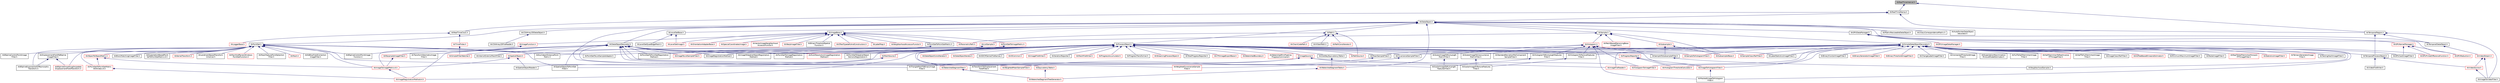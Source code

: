 digraph "itkRealTimeInterval.h"
{
 // LATEX_PDF_SIZE
  edge [fontname="Helvetica",fontsize="10",labelfontname="Helvetica",labelfontsize="10"];
  node [fontname="Helvetica",fontsize="10",shape=record];
  Node1 [label="itkRealTimeInterval.h",height=0.2,width=0.4,color="black", fillcolor="grey75", style="filled", fontcolor="black",tooltip=" "];
  Node1 -> Node2 [dir="back",color="midnightblue",fontsize="10",style="solid",fontname="Helvetica"];
  Node2 [label="itkRealTimeStamp.h",height=0.2,width=0.4,color="black", fillcolor="white", style="filled",URL="$itkRealTimeStamp_8h.html",tooltip=" "];
  Node2 -> Node3 [dir="back",color="midnightblue",fontsize="10",style="solid",fontname="Helvetica"];
  Node3 [label="itkDataObject.h",height=0.2,width=0.4,color="black", fillcolor="white", style="filled",URL="$itkDataObject_8h.html",tooltip=" "];
  Node3 -> Node4 [dir="back",color="midnightblue",fontsize="10",style="solid",fontname="Helvetica"];
  Node4 [label="itkAutoPointerDataObject\lDecorator.h",height=0.2,width=0.4,color="black", fillcolor="white", style="filled",URL="$itkAutoPointerDataObjectDecorator_8h.html",tooltip=" "];
  Node3 -> Node5 [dir="back",color="midnightblue",fontsize="10",style="solid",fontname="Helvetica"];
  Node5 [label="itkCSVArray2DDataObject.h",height=0.2,width=0.4,color="black", fillcolor="white", style="filled",URL="$itkCSVArray2DDataObject_8h.html",tooltip=" "];
  Node5 -> Node6 [dir="back",color="midnightblue",fontsize="10",style="solid",fontname="Helvetica"];
  Node6 [label="itkCSVArray2DFileReader.h",height=0.2,width=0.4,color="black", fillcolor="white", style="filled",URL="$itkCSVArray2DFileReader_8h.html",tooltip=" "];
  Node3 -> Node7 [dir="back",color="midnightblue",fontsize="10",style="solid",fontname="Helvetica"];
  Node7 [label="itkDataObjectDecorator.h",height=0.2,width=0.4,color="black", fillcolor="white", style="filled",URL="$itkDataObjectDecorator_8h.html",tooltip=" "];
  Node7 -> Node8 [dir="back",color="midnightblue",fontsize="10",style="solid",fontname="Helvetica"];
  Node8 [label="itkImageRegistrationMethod.h",height=0.2,width=0.4,color="black", fillcolor="white", style="filled",URL="$itkImageRegistrationMethod_8h.html",tooltip=" "];
  Node7 -> Node9 [dir="back",color="midnightblue",fontsize="10",style="solid",fontname="Helvetica"];
  Node9 [label="itkImageRegistrationMethodv4.h",height=0.2,width=0.4,color="red", fillcolor="white", style="filled",URL="$itkImageRegistrationMethodv4_8h.html",tooltip=" "];
  Node7 -> Node14 [dir="back",color="midnightblue",fontsize="10",style="solid",fontname="Helvetica"];
  Node14 [label="itkImageToListSampleFilter.h",height=0.2,width=0.4,color="red", fillcolor="white", style="filled",URL="$itkImageToListSampleFilter_8h.html",tooltip=" "];
  Node7 -> Node16 [dir="back",color="midnightblue",fontsize="10",style="solid",fontname="Helvetica"];
  Node16 [label="itkImageToSpatialObjectRegistration\lMethod.h",height=0.2,width=0.4,color="black", fillcolor="white", style="filled",URL="$itkImageToSpatialObjectRegistrationMethod_8h.html",tooltip=" "];
  Node7 -> Node17 [dir="back",color="midnightblue",fontsize="10",style="solid",fontname="Helvetica"];
  Node17 [label="itkInteriorExteriorMeshFilter.h",height=0.2,width=0.4,color="black", fillcolor="white", style="filled",URL="$itkInteriorExteriorMeshFilter_8h.html",tooltip=" "];
  Node7 -> Node18 [dir="back",color="midnightblue",fontsize="10",style="solid",fontname="Helvetica"];
  Node18 [label="itkMultiResolutionImageRegistration\lMethod.h",height=0.2,width=0.4,color="red", fillcolor="white", style="filled",URL="$itkMultiResolutionImageRegistrationMethod_8h.html",tooltip=" "];
  Node7 -> Node20 [dir="back",color="midnightblue",fontsize="10",style="solid",fontname="Helvetica"];
  Node20 [label="itkPointSetToImageRegistration\lMethod.h",height=0.2,width=0.4,color="black", fillcolor="white", style="filled",URL="$itkPointSetToImageRegistrationMethod_8h.html",tooltip=" "];
  Node7 -> Node21 [dir="back",color="midnightblue",fontsize="10",style="solid",fontname="Helvetica"];
  Node21 [label="itkPointSetToPointSetRegistration\lMethod.h",height=0.2,width=0.4,color="black", fillcolor="white", style="filled",URL="$itkPointSetToPointSetRegistrationMethod_8h.html",tooltip=" "];
  Node7 -> Node22 [dir="back",color="midnightblue",fontsize="10",style="solid",fontname="Helvetica"];
  Node22 [label="itkResampleImageFilter.h",height=0.2,width=0.4,color="red", fillcolor="white", style="filled",URL="$itkResampleImageFilter_8h.html",tooltip=" "];
  Node22 -> Node24 [dir="back",color="midnightblue",fontsize="10",style="solid",fontname="Helvetica"];
  Node24 [label="itkImageToImageMetricv4.h",height=0.2,width=0.4,color="red", fillcolor="white", style="filled",URL="$itkImageToImageMetricv4_8h.html",tooltip=" "];
  Node24 -> Node9 [dir="back",color="midnightblue",fontsize="10",style="solid",fontname="Helvetica"];
  Node7 -> Node32 [dir="back",color="midnightblue",fontsize="10",style="solid",fontname="Helvetica"];
  Node32 [label="itkScalarImageToRunLength\lFeaturesFilter.h",height=0.2,width=0.4,color="black", fillcolor="white", style="filled",URL="$itkScalarImageToRunLengthFeaturesFilter_8h.html",tooltip=" "];
  Node7 -> Node33 [dir="back",color="midnightblue",fontsize="10",style="solid",fontname="Helvetica"];
  Node33 [label="itkScalarImageToTextureFeatures\lFilter.h",height=0.2,width=0.4,color="black", fillcolor="white", style="filled",URL="$itkScalarImageToTextureFeaturesFilter_8h.html",tooltip=" "];
  Node7 -> Node34 [dir="back",color="midnightblue",fontsize="10",style="solid",fontname="Helvetica"];
  Node34 [label="itkTransformGeometryImage\lFilter.h",height=0.2,width=0.4,color="black", fillcolor="white", style="filled",URL="$itkTransformGeometryImageFilter_8h.html",tooltip=" "];
  Node7 -> Node35 [dir="back",color="midnightblue",fontsize="10",style="solid",fontname="Helvetica"];
  Node35 [label="itkTransformToDisplacement\lFieldFilter.h",height=0.2,width=0.4,color="black", fillcolor="white", style="filled",URL="$itkTransformToDisplacementFieldFilter_8h.html",tooltip=" "];
  Node7 -> Node36 [dir="back",color="midnightblue",fontsize="10",style="solid",fontname="Helvetica"];
  Node36 [label="itkWeightedCovarianceSample\lFilter.h",height=0.2,width=0.4,color="red", fillcolor="white", style="filled",URL="$itkWeightedCovarianceSampleFilter_8h.html",tooltip=" "];
  Node7 -> Node38 [dir="back",color="midnightblue",fontsize="10",style="solid",fontname="Helvetica"];
  Node38 [label="itkWeightedMeanSampleFilter.h",height=0.2,width=0.4,color="red", fillcolor="white", style="filled",URL="$itkWeightedMeanSampleFilter_8h.html",tooltip=" "];
  Node3 -> Node39 [dir="back",color="midnightblue",fontsize="10",style="solid",fontname="Helvetica"];
  Node39 [label="itkGPUDataManager.h",height=0.2,width=0.4,color="black", fillcolor="white", style="filled",URL="$itkGPUDataManager_8h.html",tooltip=" "];
  Node39 -> Node40 [dir="back",color="midnightblue",fontsize="10",style="solid",fontname="Helvetica"];
  Node40 [label="itkGPUFiniteDifferenceFunction.h",height=0.2,width=0.4,color="red", fillcolor="white", style="filled",URL="$itkGPUFiniteDifferenceFunction_8h.html",tooltip=" "];
  Node39 -> Node53 [dir="back",color="midnightblue",fontsize="10",style="solid",fontname="Helvetica"];
  Node53 [label="itkGPUImageDataManager.h",height=0.2,width=0.4,color="red", fillcolor="white", style="filled",URL="$itkGPUImageDataManager_8h.html",tooltip=" "];
  Node39 -> Node56 [dir="back",color="midnightblue",fontsize="10",style="solid",fontname="Helvetica"];
  Node56 [label="itkGPUKernelManager.h",height=0.2,width=0.4,color="red", fillcolor="white", style="filled",URL="$itkGPUKernelManager_8h.html",tooltip=" "];
  Node56 -> Node58 [dir="back",color="midnightblue",fontsize="10",style="solid",fontname="Helvetica"];
  Node58 [label="itkGPUCastImageFilter.h",height=0.2,width=0.4,color="black", fillcolor="white", style="filled",URL="$itkGPUCastImageFilter_8h.html",tooltip=" "];
  Node56 -> Node40 [dir="back",color="midnightblue",fontsize="10",style="solid",fontname="Helvetica"];
  Node56 -> Node66 [dir="back",color="midnightblue",fontsize="10",style="solid",fontname="Helvetica"];
  Node66 [label="itkGPUReduction.h",height=0.2,width=0.4,color="red", fillcolor="white", style="filled",URL="$itkGPUReduction_8h.html",tooltip=" "];
  Node39 -> Node66 [dir="back",color="midnightblue",fontsize="10",style="solid",fontname="Helvetica"];
  Node3 -> Node67 [dir="back",color="midnightblue",fontsize="10",style="solid",fontname="Helvetica"];
  Node67 [label="itkImageBase.h",height=0.2,width=0.4,color="black", fillcolor="white", style="filled",URL="$itkImageBase_8h.html",tooltip=" "];
  Node67 -> Node68 [dir="back",color="midnightblue",fontsize="10",style="solid",fontname="Helvetica"];
  Node68 [label="itkBinaryThresholdSpatial\lFunction.h",height=0.2,width=0.4,color="black", fillcolor="white", style="filled",URL="$itkBinaryThresholdSpatialFunction_8h.html",tooltip=" "];
  Node67 -> Node69 [dir="back",color="midnightblue",fontsize="10",style="solid",fontname="Helvetica"];
  Node69 [label="itkGTestTypedefsAndConstructors.h",height=0.2,width=0.4,color="red", fillcolor="white", style="filled",URL="$itkGTestTypedefsAndConstructors_8h.html",tooltip=" "];
  Node67 -> Node71 [dir="back",color="midnightblue",fontsize="10",style="solid",fontname="Helvetica"];
  Node71 [label="itkImageFunction.h",height=0.2,width=0.4,color="red", fillcolor="white", style="filled",URL="$itkImageFunction_8h.html",tooltip=" "];
  Node71 -> Node72 [dir="back",color="midnightblue",fontsize="10",style="solid",fontname="Helvetica"];
  Node72 [label="itkBSplineControlPointImage\lFunction.h",height=0.2,width=0.4,color="black", fillcolor="white", style="filled",URL="$itkBSplineControlPointImageFunction_8h.html",tooltip=" "];
  Node71 -> Node24 [dir="back",color="midnightblue",fontsize="10",style="solid",fontname="Helvetica"];
  Node67 -> Node198 [dir="back",color="midnightblue",fontsize="10",style="solid",fontname="Helvetica"];
  Node198 [label="itkLabelMap.h",height=0.2,width=0.4,color="red", fillcolor="white", style="filled",URL="$itkLabelMap_8h.html",tooltip=" "];
  Node67 -> Node246 [dir="back",color="midnightblue",fontsize="10",style="solid",fontname="Helvetica"];
  Node246 [label="itkLevelSetImage.h",height=0.2,width=0.4,color="red", fillcolor="white", style="filled",URL="$itkLevelSetImage_8h.html",tooltip=" "];
  Node67 -> Node252 [dir="back",color="midnightblue",fontsize="10",style="solid",fontname="Helvetica"];
  Node252 [label="itkNeighborhoodAccessorFunctor.h",height=0.2,width=0.4,color="red", fillcolor="white", style="filled",URL="$itkNeighborhoodAccessorFunctor_8h.html",tooltip=" "];
  Node67 -> Node901 [dir="back",color="midnightblue",fontsize="10",style="solid",fontname="Helvetica"];
  Node901 [label="itkOrientationAdapterBase.h",height=0.2,width=0.4,color="red", fillcolor="white", style="filled",URL="$itkOrientationAdapterBase_8h.html",tooltip=" "];
  Node67 -> Node903 [dir="back",color="midnightblue",fontsize="10",style="solid",fontname="Helvetica"];
  Node903 [label="itkParametricPath.h",height=0.2,width=0.4,color="red", fillcolor="white", style="filled",URL="$itkParametricPath_8h.html",tooltip=" "];
  Node67 -> Node151 [dir="back",color="midnightblue",fontsize="10",style="solid",fontname="Helvetica"];
  Node151 [label="itkPointSetToImageMetric.h",height=0.2,width=0.4,color="red", fillcolor="white", style="filled",URL="$itkPointSetToImageMetric_8h.html",tooltip=" "];
  Node151 -> Node20 [dir="back",color="midnightblue",fontsize="10",style="solid",fontname="Helvetica"];
  Node151 -> Node155 [dir="back",color="midnightblue",fontsize="10",style="solid",fontname="Helvetica"];
  Node155 [label="itkPointSetToSpatialObject\lDemonsRegistration.h",height=0.2,width=0.4,color="black", fillcolor="white", style="filled",URL="$itkPointSetToSpatialObjectDemonsRegistration_8h.html",tooltip=" "];
  Node67 -> Node414 [dir="back",color="midnightblue",fontsize="10",style="solid",fontname="Helvetica"];
  Node414 [label="itkPointSetToPointSetMetric.h",height=0.2,width=0.4,color="black", fillcolor="white", style="filled",URL="$itkPointSetToPointSetMetric_8h.html",tooltip=" "];
  Node414 -> Node378 [dir="back",color="midnightblue",fontsize="10",style="solid",fontname="Helvetica"];
  Node378 [label="itkEuclideanDistancePoint\lMetric.h",height=0.2,width=0.4,color="black", fillcolor="white", style="filled",URL="$itkEuclideanDistancePointMetric_8h.html",tooltip=" "];
  Node414 -> Node21 [dir="back",color="midnightblue",fontsize="10",style="solid",fontname="Helvetica"];
  Node67 -> Node909 [dir="back",color="midnightblue",fontsize="10",style="solid",fontname="Helvetica"];
  Node909 [label="itkSpecialCoordinatesImage.h",height=0.2,width=0.4,color="red", fillcolor="white", style="filled",URL="$itkSpecialCoordinatesImage_8h.html",tooltip=" "];
  Node67 -> Node910 [dir="back",color="midnightblue",fontsize="10",style="solid",fontname="Helvetica"];
  Node910 [label="itkVectorImageNeighborhood\lAccessorFunctor.h",height=0.2,width=0.4,color="red", fillcolor="white", style="filled",URL="$itkVectorImageNeighborhoodAccessorFunctor_8h.html",tooltip=" "];
  Node67 -> Node144 [dir="back",color="midnightblue",fontsize="10",style="solid",fontname="Helvetica"];
  Node144 [label="itkWarpImageFilter.h",height=0.2,width=0.4,color="red", fillcolor="white", style="filled",URL="$itkWarpImageFilter_8h.html",tooltip=" "];
  Node3 -> Node912 [dir="back",color="midnightblue",fontsize="10",style="solid",fontname="Helvetica"];
  Node912 [label="itkLevelSetBase.h",height=0.2,width=0.4,color="black", fillcolor="white", style="filled",URL="$itkLevelSetBase_8h.html",tooltip=" "];
  Node912 -> Node246 [dir="back",color="midnightblue",fontsize="10",style="solid",fontname="Helvetica"];
  Node912 -> Node913 [dir="back",color="midnightblue",fontsize="10",style="solid",fontname="Helvetica"];
  Node913 [label="itkLevelSetQuadEdgeMesh.h",height=0.2,width=0.4,color="black", fillcolor="white", style="filled",URL="$itkLevelSetQuadEdgeMesh_8h.html",tooltip=" "];
  Node3 -> Node914 [dir="back",color="midnightblue",fontsize="10",style="solid",fontname="Helvetica"];
  Node914 [label="itkMatrixResizeableDataObject.h",height=0.2,width=0.4,color="black", fillcolor="white", style="filled",URL="$itkMatrixResizeableDataObject_8h.html",tooltip=" "];
  Node3 -> Node915 [dir="back",color="midnightblue",fontsize="10",style="solid",fontname="Helvetica"];
  Node915 [label="itkPath.h",height=0.2,width=0.4,color="black", fillcolor="white", style="filled",URL="$itkPath_8h.html",tooltip=" "];
  Node915 -> Node916 [dir="back",color="midnightblue",fontsize="10",style="solid",fontname="Helvetica"];
  Node916 [label="itkChainCodePath.h",height=0.2,width=0.4,color="red", fillcolor="white", style="filled",URL="$itkChainCodePath_8h.html",tooltip=" "];
  Node915 -> Node918 [dir="back",color="midnightblue",fontsize="10",style="solid",fontname="Helvetica"];
  Node918 [label="itkHilbertPath.h",height=0.2,width=0.4,color="black", fillcolor="white", style="filled",URL="$itkHilbertPath_8h.html",tooltip=" "];
  Node915 -> Node903 [dir="back",color="midnightblue",fontsize="10",style="solid",fontname="Helvetica"];
  Node915 -> Node882 [dir="back",color="midnightblue",fontsize="10",style="solid",fontname="Helvetica"];
  Node882 [label="itkPathConstIterator.h",height=0.2,width=0.4,color="red", fillcolor="white", style="filled",URL="$itkPathConstIterator_8h.html",tooltip=" "];
  Node915 -> Node919 [dir="back",color="midnightblue",fontsize="10",style="solid",fontname="Helvetica"];
  Node919 [label="itkPathSource.h",height=0.2,width=0.4,color="red", fillcolor="white", style="filled",URL="$itkPathSource_8h.html",tooltip=" "];
  Node3 -> Node924 [dir="back",color="midnightblue",fontsize="10",style="solid",fontname="Helvetica"];
  Node924 [label="itkPointSet.h",height=0.2,width=0.4,color="black", fillcolor="white", style="filled",URL="$itkPointSet_8h.html",tooltip=" "];
  Node924 -> Node665 [dir="back",color="midnightblue",fontsize="10",style="solid",fontname="Helvetica"];
  Node665 [label="itkBSplineControlPointImage\lFilter.h",height=0.2,width=0.4,color="black", fillcolor="white", style="filled",URL="$itkBSplineControlPointImageFilter_8h.html",tooltip=" "];
  Node924 -> Node72 [dir="back",color="midnightblue",fontsize="10",style="solid",fontname="Helvetica"];
  Node924 -> Node173 [dir="back",color="midnightblue",fontsize="10",style="solid",fontname="Helvetica"];
  Node173 [label="itkBSplineExponentialDiffeomorphic\lTransform.h",height=0.2,width=0.4,color="black", fillcolor="white", style="filled",URL="$itkBSplineExponentialDiffeomorphicTransform_8h.html",tooltip=" "];
  Node924 -> Node171 [dir="back",color="midnightblue",fontsize="10",style="solid",fontname="Helvetica"];
  Node171 [label="itkBSplineSmoothingOnUpdate\lDisplacementFieldTransform.h",height=0.2,width=0.4,color="red", fillcolor="white", style="filled",URL="$itkBSplineSmoothingOnUpdateDisplacementFieldTransform_8h.html",tooltip=" "];
  Node924 -> Node260 [dir="back",color="midnightblue",fontsize="10",style="solid",fontname="Helvetica"];
  Node260 [label="itkBlockMatchingImageFilter.h",height=0.2,width=0.4,color="black", fillcolor="white", style="filled",URL="$itkBlockMatchingImageFilter_8h.html",tooltip=" "];
  Node924 -> Node689 [dir="back",color="midnightblue",fontsize="10",style="solid",fontname="Helvetica"];
  Node689 [label="itkDisplacementFieldToBSpline\lImageFilter.h",height=0.2,width=0.4,color="black", fillcolor="white", style="filled",URL="$itkDisplacementFieldToBSplineImageFilter_8h.html",tooltip=" "];
  Node689 -> Node173 [dir="back",color="midnightblue",fontsize="10",style="solid",fontname="Helvetica"];
  Node689 -> Node171 [dir="back",color="midnightblue",fontsize="10",style="solid",fontname="Helvetica"];
  Node924 -> Node378 [dir="back",color="midnightblue",fontsize="10",style="solid",fontname="Helvetica"];
  Node924 -> Node181 [dir="back",color="midnightblue",fontsize="10",style="solid",fontname="Helvetica"];
  Node181 [label="itkExpectationBasedPoint\lSetToPointSetMetricv4.h",height=0.2,width=0.4,color="black", fillcolor="white", style="filled",URL="$itkExpectationBasedPointSetToPointSetMetricv4_8h.html",tooltip=" "];
  Node924 -> Node24 [dir="back",color="midnightblue",fontsize="10",style="solid",fontname="Helvetica"];
  Node924 -> Node925 [dir="back",color="midnightblue",fontsize="10",style="solid",fontname="Helvetica"];
  Node925 [label="itkKernelTransform.h",height=0.2,width=0.4,color="red", fillcolor="white", style="filled",URL="$itkKernelTransform_8h.html",tooltip=" "];
  Node924 -> Node258 [dir="back",color="midnightblue",fontsize="10",style="solid",fontname="Helvetica"];
  Node258 [label="itkLandmarkBasedTransform\lInitializer.h",height=0.2,width=0.4,color="black", fillcolor="white", style="filled",URL="$itkLandmarkBasedTransformInitializer_8h.html",tooltip=" "];
  Node924 -> Node931 [dir="back",color="midnightblue",fontsize="10",style="solid",fontname="Helvetica"];
  Node931 [label="itkManifoldParzenWindows\lPointSetFunction.h",height=0.2,width=0.4,color="red", fillcolor="white", style="filled",URL="$itkManifoldParzenWindowsPointSetFunction_8h.html",tooltip=" "];
  Node924 -> Node324 [dir="back",color="midnightblue",fontsize="10",style="solid",fontname="Helvetica"];
  Node324 [label="itkMaskFeaturePointSelection\lFilter.h",height=0.2,width=0.4,color="black", fillcolor="white", style="filled",URL="$itkMaskFeaturePointSelectionFilter_8h.html",tooltip=" "];
  Node924 -> Node932 [dir="back",color="midnightblue",fontsize="10",style="solid",fontname="Helvetica"];
  Node932 [label="itkMesh.h",height=0.2,width=0.4,color="red", fillcolor="white", style="filled",URL="$itkMesh_8h.html",tooltip=" "];
  Node924 -> Node802 [dir="back",color="midnightblue",fontsize="10",style="solid",fontname="Helvetica"];
  Node802 [label="itkN4BiasFieldCorrection\lImageFilter.h",height=0.2,width=0.4,color="black", fillcolor="white", style="filled",URL="$itkN4BiasFieldCorrectionImageFilter_8h.html",tooltip=" "];
  Node924 -> Node176 [dir="back",color="midnightblue",fontsize="10",style="solid",fontname="Helvetica"];
  Node176 [label="itkObjectToObjectMetric.h",height=0.2,width=0.4,color="red", fillcolor="white", style="filled",URL="$itkObjectToObjectMetric_8h.html",tooltip=" "];
  Node176 -> Node24 [dir="back",color="midnightblue",fontsize="10",style="solid",fontname="Helvetica"];
  Node176 -> Node178 [dir="back",color="midnightblue",fontsize="10",style="solid",fontname="Helvetica"];
  Node178 [label="itkPointSetToPointSetMetric\lWithIndexv4.h",height=0.2,width=0.4,color="red", fillcolor="white", style="filled",URL="$itkPointSetToPointSetMetricWithIndexv4_8h.html",tooltip=" "];
  Node178 -> Node9 [dir="back",color="midnightblue",fontsize="10",style="solid",fontname="Helvetica"];
  Node924 -> Node961 [dir="back",color="midnightblue",fontsize="10",style="solid",fontname="Helvetica"];
  Node961 [label="itkPointSetToListSampleAdaptor.h",height=0.2,width=0.4,color="black", fillcolor="white", style="filled",URL="$itkPointSetToListSampleAdaptor_8h.html",tooltip=" "];
  Node924 -> Node178 [dir="back",color="midnightblue",fontsize="10",style="solid",fontname="Helvetica"];
  Node924 -> Node962 [dir="back",color="midnightblue",fontsize="10",style="solid",fontname="Helvetica"];
  Node962 [label="itkSpatialObjectToPointSet\lFilter.h",height=0.2,width=0.4,color="black", fillcolor="white", style="filled",URL="$itkSpatialObjectToPointSetFilter_8h.html",tooltip=" "];
  Node924 -> Node864 [dir="back",color="midnightblue",fontsize="10",style="solid",fontname="Helvetica"];
  Node864 [label="itkTriangleMeshToBinaryImage\lFilter.h",height=0.2,width=0.4,color="black", fillcolor="white", style="filled",URL="$itkTriangleMeshToBinaryImageFilter_8h.html",tooltip=" "];
  Node3 -> Node963 [dir="back",color="midnightblue",fontsize="10",style="solid",fontname="Helvetica"];
  Node963 [label="itkProcessObject.h",height=0.2,width=0.4,color="black", fillcolor="white", style="filled",URL="$itkProcessObject_8h.html",tooltip=" "];
  Node963 -> Node964 [dir="back",color="midnightblue",fontsize="10",style="solid",fontname="Helvetica"];
  Node964 [label="itkCovarianceSampleFilter.h",height=0.2,width=0.4,color="black", fillcolor="white", style="filled",URL="$itkCovarianceSampleFilter_8h.html",tooltip=" "];
  Node964 -> Node36 [dir="back",color="midnightblue",fontsize="10",style="solid",fontname="Helvetica"];
  Node963 -> Node965 [dir="back",color="midnightblue",fontsize="10",style="solid",fontname="Helvetica"];
  Node965 [label="itkDataObjectConstIterator.h",height=0.2,width=0.4,color="red", fillcolor="white", style="filled",URL="$itkDataObjectConstIterator_8h.html",tooltip=" "];
  Node963 -> Node968 [dir="back",color="midnightblue",fontsize="10",style="solid",fontname="Helvetica"];
  Node968 [label="itkDataObjectIterator.h",height=0.2,width=0.4,color="red", fillcolor="white", style="filled",URL="$itkDataObjectIterator_8h.html",tooltip=" "];
  Node963 -> Node971 [dir="back",color="midnightblue",fontsize="10",style="solid",fontname="Helvetica"];
  Node971 [label="itkEquivalencyTable.h",height=0.2,width=0.4,color="red", fillcolor="white", style="filled",URL="$itkEquivalencyTable_8h.html",tooltip=" "];
  Node971 -> Node972 [dir="back",color="midnightblue",fontsize="10",style="solid",fontname="Helvetica"];
  Node972 [label="itkWatershedSegmentTreeGenerator.h",height=0.2,width=0.4,color="red", fillcolor="white", style="filled",URL="$itkWatershedSegmentTreeGenerator_8h.html",tooltip=" "];
  Node963 -> Node973 [dir="back",color="midnightblue",fontsize="10",style="solid",fontname="Helvetica"];
  Node973 [label="itkGDCMSeriesFileNames.h",height=0.2,width=0.4,color="black", fillcolor="white", style="filled",URL="$itkGDCMSeriesFileNames_8h.html",tooltip=" "];
  Node963 -> Node974 [dir="back",color="midnightblue",fontsize="10",style="solid",fontname="Helvetica"];
  Node974 [label="itkHistogramToRunLengthFeatures\lFilter.h",height=0.2,width=0.4,color="black", fillcolor="white", style="filled",URL="$itkHistogramToRunLengthFeaturesFilter_8h.html",tooltip=" "];
  Node974 -> Node32 [dir="back",color="midnightblue",fontsize="10",style="solid",fontname="Helvetica"];
  Node963 -> Node975 [dir="back",color="midnightblue",fontsize="10",style="solid",fontname="Helvetica"];
  Node975 [label="itkHistogramToTextureFeatures\lFilter.h",height=0.2,width=0.4,color="black", fillcolor="white", style="filled",URL="$itkHistogramToTextureFeaturesFilter_8h.html",tooltip=" "];
  Node975 -> Node33 [dir="back",color="midnightblue",fontsize="10",style="solid",fontname="Helvetica"];
  Node963 -> Node976 [dir="back",color="midnightblue",fontsize="10",style="solid",fontname="Helvetica"];
  Node976 [label="itkIOCommon.h",height=0.2,width=0.4,color="red", fillcolor="white", style="filled",URL="$itkIOCommon_8h.html",tooltip=" "];
  Node963 -> Node983 [dir="back",color="midnightblue",fontsize="10",style="solid",fontname="Helvetica"];
  Node983 [label="itkImageFileWriter.h",height=0.2,width=0.4,color="red", fillcolor="white", style="filled",URL="$itkImageFileWriter_8h.html",tooltip=" "];
  Node963 -> Node8 [dir="back",color="midnightblue",fontsize="10",style="solid",fontname="Helvetica"];
  Node963 -> Node9 [dir="back",color="midnightblue",fontsize="10",style="solid",fontname="Helvetica"];
  Node963 -> Node652 [dir="back",color="midnightblue",fontsize="10",style="solid",fontname="Helvetica"];
  Node652 [label="itkImageSource.h",height=0.2,width=0.4,color="red", fillcolor="white", style="filled",URL="$itkImageSource_8h.html",tooltip=" "];
  Node652 -> Node505 [dir="back",color="midnightblue",fontsize="10",style="solid",fontname="Helvetica"];
  Node505 [label="itkHistogramToImageFilter.h",height=0.2,width=0.4,color="red", fillcolor="white", style="filled",URL="$itkHistogramToImageFilter_8h.html",tooltip=" "];
  Node652 -> Node659 [dir="back",color="midnightblue",fontsize="10",style="solid",fontname="Helvetica"];
  Node659 [label="itkImageFileReader.h",height=0.2,width=0.4,color="red", fillcolor="white", style="filled",URL="$itkImageFileReader_8h.html",tooltip=" "];
  Node652 -> Node35 [dir="back",color="midnightblue",fontsize="10",style="solid",fontname="Helvetica"];
  Node652 -> Node864 [dir="back",color="midnightblue",fontsize="10",style="solid",fontname="Helvetica"];
  Node963 -> Node14 [dir="back",color="midnightblue",fontsize="10",style="solid",fontname="Helvetica"];
  Node963 -> Node16 [dir="back",color="midnightblue",fontsize="10",style="solid",fontname="Helvetica"];
  Node963 -> Node985 [dir="back",color="midnightblue",fontsize="10",style="solid",fontname="Helvetica"];
  Node985 [label="itkIterationReporter.h",height=0.2,width=0.4,color="black", fillcolor="white", style="filled",URL="$itkIterationReporter_8h.html",tooltip=" "];
  Node963 -> Node986 [dir="back",color="midnightblue",fontsize="10",style="solid",fontname="Helvetica"];
  Node986 [label="itkMeanSampleFilter.h",height=0.2,width=0.4,color="black", fillcolor="white", style="filled",URL="$itkMeanSampleFilter_8h.html",tooltip=" "];
  Node986 -> Node38 [dir="back",color="midnightblue",fontsize="10",style="solid",fontname="Helvetica"];
  Node963 -> Node987 [dir="back",color="midnightblue",fontsize="10",style="solid",fontname="Helvetica"];
  Node987 [label="itkMeshFileWriter.h",height=0.2,width=0.4,color="red", fillcolor="white", style="filled",URL="$itkMeshFileWriter_8h.html",tooltip=" "];
  Node963 -> Node989 [dir="back",color="midnightblue",fontsize="10",style="solid",fontname="Helvetica"];
  Node989 [label="itkMeshSource.h",height=0.2,width=0.4,color="red", fillcolor="white", style="filled",URL="$itkMeshSource_8h.html",tooltip=" "];
  Node989 -> Node962 [dir="back",color="midnightblue",fontsize="10",style="solid",fontname="Helvetica"];
  Node963 -> Node18 [dir="back",color="midnightblue",fontsize="10",style="solid",fontname="Helvetica"];
  Node963 -> Node1009 [dir="back",color="midnightblue",fontsize="10",style="solid",fontname="Helvetica"];
  Node1009 [label="itkOneWayEquivalencyTable.h",height=0.2,width=0.4,color="black", fillcolor="white", style="filled",URL="$itkOneWayEquivalencyTable_8h.html",tooltip=" "];
  Node1009 -> Node1010 [dir="back",color="midnightblue",fontsize="10",style="solid",fontname="Helvetica"];
  Node1010 [label="itkWatershedSegmentTable.h",height=0.2,width=0.4,color="red", fillcolor="white", style="filled",URL="$itkWatershedSegmentTable_8h.html",tooltip=" "];
  Node1010 -> Node972 [dir="back",color="midnightblue",fontsize="10",style="solid",fontname="Helvetica"];
  Node963 -> Node919 [dir="back",color="midnightblue",fontsize="10",style="solid",fontname="Helvetica"];
  Node963 -> Node20 [dir="back",color="midnightblue",fontsize="10",style="solid",fontname="Helvetica"];
  Node963 -> Node21 [dir="back",color="midnightblue",fontsize="10",style="solid",fontname="Helvetica"];
  Node963 -> Node155 [dir="back",color="midnightblue",fontsize="10",style="solid",fontname="Helvetica"];
  Node963 -> Node1011 [dir="back",color="midnightblue",fontsize="10",style="solid",fontname="Helvetica"];
  Node1011 [label="itkProgressAccumulator.h",height=0.2,width=0.4,color="red", fillcolor="white", style="filled",URL="$itkProgressAccumulator_8h.html",tooltip=" "];
  Node963 -> Node1012 [dir="back",color="midnightblue",fontsize="10",style="solid",fontname="Helvetica"];
  Node1012 [label="itkProgressReporter.h",height=0.2,width=0.4,color="red", fillcolor="white", style="filled",URL="$itkProgressReporter_8h.html",tooltip=" "];
  Node1012 -> Node1013 [dir="back",color="midnightblue",fontsize="10",style="solid",fontname="Helvetica"];
  Node1013 [label="itkHistogramThresholdCalculator.h",height=0.2,width=0.4,color="red", fillcolor="white", style="filled",URL="$itkHistogramThresholdCalculator_8h.html",tooltip=" "];
  Node1012 -> Node633 [dir="back",color="midnightblue",fontsize="10",style="solid",fontname="Helvetica"];
  Node633 [label="itkImageToHistogramFilter.h",height=0.2,width=0.4,color="red", fillcolor="white", style="filled",URL="$itkImageToHistogramFilter_8h.html",tooltip=" "];
  Node633 -> Node647 [dir="back",color="midnightblue",fontsize="10",style="solid",fontname="Helvetica"];
  Node647 [label="itkMaskedImageToHistogram\lFilter.h",height=0.2,width=0.4,color="black", fillcolor="white", style="filled",URL="$itkMaskedImageToHistogramFilter_8h.html",tooltip=" "];
  Node963 -> Node1055 [dir="back",color="midnightblue",fontsize="10",style="solid",fontname="Helvetica"];
  Node1055 [label="itkProgressTransformer.h",height=0.2,width=0.4,color="black", fillcolor="white", style="filled",URL="$itkProgressTransformer_8h.html",tooltip=" "];
  Node963 -> Node1056 [dir="back",color="midnightblue",fontsize="10",style="solid",fontname="Helvetica"];
  Node1056 [label="itkSampleClassifierFilter.h",height=0.2,width=0.4,color="red", fillcolor="white", style="filled",URL="$itkSampleClassifierFilter_8h.html",tooltip=" "];
  Node963 -> Node1057 [dir="back",color="midnightblue",fontsize="10",style="solid",fontname="Helvetica"];
  Node1057 [label="itkSampleToHistogramFilter.h",height=0.2,width=0.4,color="red", fillcolor="white", style="filled",URL="$itkSampleToHistogramFilter_8h.html",tooltip=" "];
  Node963 -> Node1058 [dir="back",color="midnightblue",fontsize="10",style="solid",fontname="Helvetica"];
  Node1058 [label="itkSampleToSubsampleFilter.h",height=0.2,width=0.4,color="black", fillcolor="white", style="filled",URL="$itkSampleToSubsampleFilter_8h.html",tooltip=" "];
  Node1058 -> Node1059 [dir="back",color="midnightblue",fontsize="10",style="solid",fontname="Helvetica"];
  Node1059 [label="itkNeighborhoodSampler.h",height=0.2,width=0.4,color="black", fillcolor="white", style="filled",URL="$itkNeighborhoodSampler_8h.html",tooltip=" "];
  Node963 -> Node884 [dir="back",color="midnightblue",fontsize="10",style="solid",fontname="Helvetica"];
  Node884 [label="itkScalarImageToCooccurrence\lMatrixFilter.h",height=0.2,width=0.4,color="black", fillcolor="white", style="filled",URL="$itkScalarImageToCooccurrenceMatrixFilter_8h.html",tooltip=" "];
  Node884 -> Node33 [dir="back",color="midnightblue",fontsize="10",style="solid",fontname="Helvetica"];
  Node963 -> Node885 [dir="back",color="midnightblue",fontsize="10",style="solid",fontname="Helvetica"];
  Node885 [label="itkScalarImageToRunLength\lMatrixFilter.h",height=0.2,width=0.4,color="black", fillcolor="white", style="filled",URL="$itkScalarImageToRunLengthMatrixFilter_8h.html",tooltip=" "];
  Node885 -> Node32 [dir="back",color="midnightblue",fontsize="10",style="solid",fontname="Helvetica"];
  Node963 -> Node1060 [dir="back",color="midnightblue",fontsize="10",style="solid",fontname="Helvetica"];
  Node1060 [label="itkSimpleFilterWatcher.h",height=0.2,width=0.4,color="red", fillcolor="white", style="filled",URL="$itkSimpleFilterWatcher_8h.html",tooltip=" "];
  Node963 -> Node1062 [dir="back",color="midnightblue",fontsize="10",style="solid",fontname="Helvetica"];
  Node1062 [label="itkSpatialObject.h",height=0.2,width=0.4,color="red", fillcolor="white", style="filled",URL="$itkSpatialObject_8h.html",tooltip=" "];
  Node1062 -> Node24 [dir="back",color="midnightblue",fontsize="10",style="solid",fontname="Helvetica"];
  Node1062 -> Node1073 [dir="back",color="midnightblue",fontsize="10",style="solid",fontname="Helvetica"];
  Node1073 [label="itkSpatialObjectReader.h",height=0.2,width=0.4,color="black", fillcolor="white", style="filled",URL="$itkSpatialObjectReader_8h.html",tooltip=" "];
  Node963 -> Node1073 [dir="back",color="midnightblue",fontsize="10",style="solid",fontname="Helvetica"];
  Node963 -> Node1101 [dir="back",color="midnightblue",fontsize="10",style="solid",fontname="Helvetica"];
  Node1101 [label="itkStandardDeviationPerComponent\lSampleFilter.h",height=0.2,width=0.4,color="black", fillcolor="white", style="filled",URL="$itkStandardDeviationPerComponentSampleFilter_8h.html",tooltip=" "];
  Node963 -> Node1102 [dir="back",color="midnightblue",fontsize="10",style="solid",fontname="Helvetica"];
  Node1102 [label="itkStreamingProcessObject.h",height=0.2,width=0.4,color="red", fillcolor="white", style="filled",URL="$itkStreamingProcessObject_8h.html",tooltip=" "];
  Node963 -> Node1103 [dir="back",color="midnightblue",fontsize="10",style="solid",fontname="Helvetica"];
  Node1103 [label="itkTemporalProcessObject.h",height=0.2,width=0.4,color="black", fillcolor="white", style="filled",URL="$itkTemporalProcessObject_8h.html",tooltip=" "];
  Node1103 -> Node1104 [dir="back",color="midnightblue",fontsize="10",style="solid",fontname="Helvetica"];
  Node1104 [label="itkVideoFileWriter.h",height=0.2,width=0.4,color="black", fillcolor="white", style="filled",URL="$itkVideoFileWriter_8h.html",tooltip=" "];
  Node1103 -> Node888 [dir="back",color="midnightblue",fontsize="10",style="solid",fontname="Helvetica"];
  Node888 [label="itkVideoSource.h",height=0.2,width=0.4,color="red", fillcolor="white", style="filled",URL="$itkVideoSource_8h.html",tooltip=" "];
  Node888 -> Node867 [dir="back",color="midnightblue",fontsize="10",style="solid",fontname="Helvetica"];
  Node867 [label="itkImageToVideoFilter.h",height=0.2,width=0.4,color="black", fillcolor="white", style="filled",URL="$itkImageToVideoFilter_8h.html",tooltip=" "];
  Node963 -> Node1105 [dir="back",color="midnightblue",fontsize="10",style="solid",fontname="Helvetica"];
  Node1105 [label="itkTotalProgressReporter.h",height=0.2,width=0.4,color="black", fillcolor="white", style="filled",URL="$itkTotalProgressReporter_8h.html",tooltip=" "];
  Node963 -> Node1106 [dir="back",color="midnightblue",fontsize="10",style="solid",fontname="Helvetica"];
  Node1106 [label="itkVTKImageExportBase.h",height=0.2,width=0.4,color="red", fillcolor="white", style="filled",URL="$itkVTKImageExportBase_8h.html",tooltip=" "];
  Node963 -> Node895 [dir="back",color="midnightblue",fontsize="10",style="solid",fontname="Helvetica"];
  Node895 [label="itkWatershedBoundary.h",height=0.2,width=0.4,color="red", fillcolor="white", style="filled",URL="$itkWatershedBoundary_8h.html",tooltip=" "];
  Node963 -> Node1108 [dir="back",color="midnightblue",fontsize="10",style="solid",fontname="Helvetica"];
  Node1108 [label="itkWatershedMiniPipeline\lProgressCommand.h",height=0.2,width=0.4,color="red", fillcolor="white", style="filled",URL="$itkWatershedMiniPipelineProgressCommand_8h.html",tooltip=" "];
  Node963 -> Node1109 [dir="back",color="midnightblue",fontsize="10",style="solid",fontname="Helvetica"];
  Node1109 [label="itkWatershedSegmentTree.h",height=0.2,width=0.4,color="red", fillcolor="white", style="filled",URL="$itkWatershedSegmentTree_8h.html",tooltip=" "];
  Node1109 -> Node972 [dir="back",color="midnightblue",fontsize="10",style="solid",fontname="Helvetica"];
  Node3 -> Node1110 [dir="back",color="midnightblue",fontsize="10",style="solid",fontname="Helvetica"];
  Node1110 [label="itkSample.h",height=0.2,width=0.4,color="black", fillcolor="white", style="filled",URL="$itkSample_8h.html",tooltip=" "];
  Node1110 -> Node1111 [dir="back",color="midnightblue",fontsize="10",style="solid",fontname="Helvetica"];
  Node1111 [label="itkHistogram.h",height=0.2,width=0.4,color="red", fillcolor="white", style="filled",URL="$itkHistogram_8h.html",tooltip=" "];
  Node1111 -> Node505 [dir="back",color="midnightblue",fontsize="10",style="solid",fontname="Helvetica"];
  Node1111 -> Node974 [dir="back",color="midnightblue",fontsize="10",style="solid",fontname="Helvetica"];
  Node1111 -> Node975 [dir="back",color="midnightblue",fontsize="10",style="solid",fontname="Helvetica"];
  Node1111 -> Node633 [dir="back",color="midnightblue",fontsize="10",style="solid",fontname="Helvetica"];
  Node1111 -> Node648 [dir="back",color="midnightblue",fontsize="10",style="solid",fontname="Helvetica"];
  Node648 [label="itkLabelStatisticsImageFilter.h",height=0.2,width=0.4,color="black", fillcolor="white", style="filled",URL="$itkLabelStatisticsImageFilter_8h.html",tooltip=" "];
  Node1111 -> Node647 [dir="back",color="midnightblue",fontsize="10",style="solid",fontname="Helvetica"];
  Node1111 -> Node884 [dir="back",color="midnightblue",fontsize="10",style="solid",fontname="Helvetica"];
  Node1111 -> Node885 [dir="back",color="midnightblue",fontsize="10",style="solid",fontname="Helvetica"];
  Node1110 -> Node1113 [dir="back",color="midnightblue",fontsize="10",style="solid",fontname="Helvetica"];
  Node1113 [label="itkListSample.h",height=0.2,width=0.4,color="red", fillcolor="white", style="filled",URL="$itkListSample_8h.html",tooltip=" "];
  Node1113 -> Node14 [dir="back",color="midnightblue",fontsize="10",style="solid",fontname="Helvetica"];
  Node1113 -> Node961 [dir="back",color="midnightblue",fontsize="10",style="solid",fontname="Helvetica"];
  Node1110 -> Node316 [dir="back",color="midnightblue",fontsize="10",style="solid",fontname="Helvetica"];
  Node316 [label="itkPatchBasedDenoisingBase\lImageFilter.h",height=0.2,width=0.4,color="red", fillcolor="white", style="filled",URL="$itkPatchBasedDenoisingBaseImageFilter_8h.html",tooltip=" "];
  Node1110 -> Node1117 [dir="back",color="midnightblue",fontsize="10",style="solid",fontname="Helvetica"];
  Node1117 [label="itkSubsample.h",height=0.2,width=0.4,color="red", fillcolor="white", style="filled",URL="$itkSubsample_8h.html",tooltip=" "];
  Node1117 -> Node1058 [dir="back",color="midnightblue",fontsize="10",style="solid",fontname="Helvetica"];
  Node1117 -> Node1123 [dir="back",color="midnightblue",fontsize="10",style="solid",fontname="Helvetica"];
  Node1123 [label="itkSubsamplerBase.h",height=0.2,width=0.4,color="red", fillcolor="white", style="filled",URL="$itkSubsamplerBase_8h.html",tooltip=" "];
  Node1110 -> Node1123 [dir="back",color="midnightblue",fontsize="10",style="solid",fontname="Helvetica"];
  Node3 -> Node1128 [dir="back",color="midnightblue",fontsize="10",style="solid",fontname="Helvetica"];
  Node1128 [label="itkSimpleDataObjectDecorator.h",height=0.2,width=0.4,color="black", fillcolor="white", style="filled",URL="$itkSimpleDataObjectDecorator_8h.html",tooltip=" "];
  Node1128 -> Node721 [dir="back",color="midnightblue",fontsize="10",style="solid",fontname="Helvetica"];
  Node721 [label="itkBinaryFunctorImageFilter.h",height=0.2,width=0.4,color="black", fillcolor="white", style="filled",URL="$itkBinaryFunctorImageFilter_8h.html",tooltip=" "];
  Node1128 -> Node722 [dir="back",color="midnightblue",fontsize="10",style="solid",fontname="Helvetica"];
  Node722 [label="itkBinaryGeneratorImageFilter.h",height=0.2,width=0.4,color="red", fillcolor="white", style="filled",URL="$itkBinaryGeneratorImageFilter_8h.html",tooltip=" "];
  Node1128 -> Node526 [dir="back",color="midnightblue",fontsize="10",style="solid",fontname="Helvetica"];
  Node526 [label="itkBinaryThresholdImageFilter.h",height=0.2,width=0.4,color="red", fillcolor="white", style="filled",URL="$itkBinaryThresholdImageFilter_8h.html",tooltip=" "];
  Node1128 -> Node561 [dir="back",color="midnightblue",fontsize="10",style="solid",fontname="Helvetica"];
  Node561 [label="itkChangeLabelImageFilter.h",height=0.2,width=0.4,color="black", fillcolor="white", style="filled",URL="$itkChangeLabelImageFilter_8h.html",tooltip=" "];
  Node1128 -> Node673 [dir="back",color="midnightblue",fontsize="10",style="solid",fontname="Helvetica"];
  Node673 [label="itkConnectedThresholdImage\lFilter.h",height=0.2,width=0.4,color="black", fillcolor="white", style="filled",URL="$itkConnectedThresholdImageFilter_8h.html",tooltip=" "];
  Node1128 -> Node964 [dir="back",color="midnightblue",fontsize="10",style="solid",fontname="Helvetica"];
  Node1128 -> Node1129 [dir="back",color="midnightblue",fontsize="10",style="solid",fontname="Helvetica"];
  Node1129 [label="itkExpectationMaximization\lMixtureModelEstimator.h",height=0.2,width=0.4,color="black", fillcolor="white", style="filled",URL="$itkExpectationMaximizationMixtureModelEstimator_8h.html",tooltip=" "];
  Node1128 -> Node696 [dir="back",color="midnightblue",fontsize="10",style="solid",fontname="Helvetica"];
  Node696 [label="itkFullToHalfHermitianImage\lFilter.h",height=0.2,width=0.4,color="black", fillcolor="white", style="filled",URL="$itkFullToHalfHermitianImageFilter_8h.html",tooltip=" "];
  Node1128 -> Node58 [dir="back",color="midnightblue",fontsize="10",style="solid",fontname="Helvetica"];
  Node1128 -> Node709 [dir="back",color="midnightblue",fontsize="10",style="solid",fontname="Helvetica"];
  Node709 [label="itkHalfHermitianToRealInverse\lFFTImageFilter.h",height=0.2,width=0.4,color="red", fillcolor="white", style="filled",URL="$itkHalfHermitianToRealInverseFFTImageFilter_8h.html",tooltip=" "];
  Node1128 -> Node710 [dir="back",color="midnightblue",fontsize="10",style="solid",fontname="Helvetica"];
  Node710 [label="itkHalfToFullHermitianImage\lFilter.h",height=0.2,width=0.4,color="black", fillcolor="white", style="filled",URL="$itkHalfToFullHermitianImageFilter_8h.html",tooltip=" "];
  Node1128 -> Node1013 [dir="back",color="midnightblue",fontsize="10",style="solid",fontname="Helvetica"];
  Node1128 -> Node505 [dir="back",color="midnightblue",fontsize="10",style="solid",fontname="Helvetica"];
  Node1128 -> Node974 [dir="back",color="midnightblue",fontsize="10",style="solid",fontname="Helvetica"];
  Node1128 -> Node975 [dir="back",color="midnightblue",fontsize="10",style="solid",fontname="Helvetica"];
  Node1128 -> Node718 [dir="back",color="midnightblue",fontsize="10",style="solid",fontname="Helvetica"];
  Node718 [label="itkImageClassifierFilter.h",height=0.2,width=0.4,color="black", fillcolor="white", style="filled",URL="$itkImageClassifierFilter_8h.html",tooltip=" "];
  Node1128 -> Node659 [dir="back",color="midnightblue",fontsize="10",style="solid",fontname="Helvetica"];
  Node1128 -> Node633 [dir="back",color="midnightblue",fontsize="10",style="solid",fontname="Helvetica"];
  Node1128 -> Node1130 [dir="back",color="midnightblue",fontsize="10",style="solid",fontname="Helvetica"];
  Node1130 [label="itkKdTreeBasedKmeansEstimator.h",height=0.2,width=0.4,color="red", fillcolor="white", style="filled",URL="$itkKdTreeBasedKmeansEstimator_8h.html",tooltip=" "];
  Node1128 -> Node648 [dir="back",color="midnightblue",fontsize="10",style="solid",fontname="Helvetica"];
  Node1128 -> Node647 [dir="back",color="midnightblue",fontsize="10",style="solid",fontname="Helvetica"];
  Node1128 -> Node986 [dir="back",color="midnightblue",fontsize="10",style="solid",fontname="Helvetica"];
  Node1128 -> Node649 [dir="back",color="midnightblue",fontsize="10",style="solid",fontname="Helvetica"];
  Node649 [label="itkMinimumMaximumImageFilter.h",height=0.2,width=0.4,color="black", fillcolor="white", style="filled",URL="$itkMinimumMaximumImageFilter_8h.html",tooltip=" "];
  Node1128 -> Node1059 [dir="back",color="midnightblue",fontsize="10",style="solid",fontname="Helvetica"];
  Node1128 -> Node754 [dir="back",color="midnightblue",fontsize="10",style="solid",fontname="Helvetica"];
  Node754 [label="itkPasteImageFilter.h",height=0.2,width=0.4,color="black", fillcolor="white", style="filled",URL="$itkPasteImageFilter_8h.html",tooltip=" "];
  Node1128 -> Node827 [dir="back",color="midnightblue",fontsize="10",style="solid",fontname="Helvetica"];
  Node827 [label="itkRealToHalfHermitianForward\lFFTImageFilter.h",height=0.2,width=0.4,color="red", fillcolor="white", style="filled",URL="$itkRealToHalfHermitianForwardFFTImageFilter_8h.html",tooltip=" "];
  Node1128 -> Node1056 [dir="back",color="midnightblue",fontsize="10",style="solid",fontname="Helvetica"];
  Node1128 -> Node1057 [dir="back",color="midnightblue",fontsize="10",style="solid",fontname="Helvetica"];
  Node1128 -> Node1101 [dir="back",color="midnightblue",fontsize="10",style="solid",fontname="Helvetica"];
  Node1128 -> Node650 [dir="back",color="midnightblue",fontsize="10",style="solid",fontname="Helvetica"];
  Node650 [label="itkStatisticsImageFilter.h",height=0.2,width=0.4,color="red", fillcolor="white", style="filled",URL="$itkStatisticsImageFilter_8h.html",tooltip=" "];
  Node1128 -> Node517 [dir="back",color="midnightblue",fontsize="10",style="solid",fontname="Helvetica"];
  Node517 [label="itkTernaryGeneratorImage\lFilter.h",height=0.2,width=0.4,color="red", fillcolor="white", style="filled",URL="$itkTernaryGeneratorImageFilter_8h.html",tooltip=" "];
  Node1128 -> Node759 [dir="back",color="midnightblue",fontsize="10",style="solid",fontname="Helvetica"];
  Node759 [label="itkTestingHashImageFilter.h",height=0.2,width=0.4,color="black", fillcolor="white", style="filled",URL="$itkTestingHashImageFilter_8h.html",tooltip=" "];
  Node3 -> Node962 [dir="back",color="midnightblue",fontsize="10",style="solid",fontname="Helvetica"];
  Node3 -> Node1131 [dir="back",color="midnightblue",fontsize="10",style="solid",fontname="Helvetica"];
  Node1131 [label="itkTemporalDataObject.h",height=0.2,width=0.4,color="black", fillcolor="white", style="filled",URL="$itkTemporalDataObject_8h.html",tooltip=" "];
  Node1131 -> Node887 [dir="back",color="midnightblue",fontsize="10",style="solid",fontname="Helvetica"];
  Node887 [label="itkVideoStream.h",height=0.2,width=0.4,color="red", fillcolor="white", style="filled",URL="$itkVideoStream_8h.html",tooltip=" "];
  Node887 -> Node867 [dir="back",color="midnightblue",fontsize="10",style="solid",fontname="Helvetica"];
  Node887 -> Node888 [dir="back",color="midnightblue",fontsize="10",style="solid",fontname="Helvetica"];
  Node3 -> Node1132 [dir="back",color="midnightblue",fontsize="10",style="solid",fontname="Helvetica"];
  Node1132 [label="itkUnaryCorrespondenceMatrix.h",height=0.2,width=0.4,color="black", fillcolor="white", style="filled",URL="$itkUnaryCorrespondenceMatrix_8h.html",tooltip=" "];
  Node3 -> Node1010 [dir="back",color="midnightblue",fontsize="10",style="solid",fontname="Helvetica"];
  Node2 -> Node1133 [dir="back",color="midnightblue",fontsize="10",style="solid",fontname="Helvetica"];
  Node1133 [label="itkRealTimeClock.h",height=0.2,width=0.4,color="black", fillcolor="white", style="filled",URL="$itkRealTimeClock_8h.html",tooltip=" "];
  Node1133 -> Node1134 [dir="back",color="midnightblue",fontsize="10",style="solid",fontname="Helvetica"];
  Node1134 [label="itkLoggerBase.h",height=0.2,width=0.4,color="red", fillcolor="white", style="filled",URL="$itkLoggerBase_8h.html",tooltip=" "];
  Node1133 -> Node1141 [dir="back",color="midnightblue",fontsize="10",style="solid",fontname="Helvetica"];
  Node1141 [label="itkTimeProbe.h",height=0.2,width=0.4,color="red", fillcolor="white", style="filled",URL="$itkTimeProbe_8h.html",tooltip=" "];
  Node1141 -> Node1060 [dir="back",color="midnightblue",fontsize="10",style="solid",fontname="Helvetica"];
  Node2 -> Node1143 [dir="back",color="midnightblue",fontsize="10",style="solid",fontname="Helvetica"];
  Node1143 [label="itkTemporalRegion.h",height=0.2,width=0.4,color="black", fillcolor="white", style="filled",URL="$itkTemporalRegion_8h.html",tooltip=" "];
  Node1143 -> Node867 [dir="back",color="midnightblue",fontsize="10",style="solid",fontname="Helvetica"];
  Node1143 -> Node1131 [dir="back",color="midnightblue",fontsize="10",style="solid",fontname="Helvetica"];
  Node1143 -> Node1103 [dir="back",color="midnightblue",fontsize="10",style="solid",fontname="Helvetica"];
  Node1 -> Node1143 [dir="back",color="midnightblue",fontsize="10",style="solid",fontname="Helvetica"];
}
